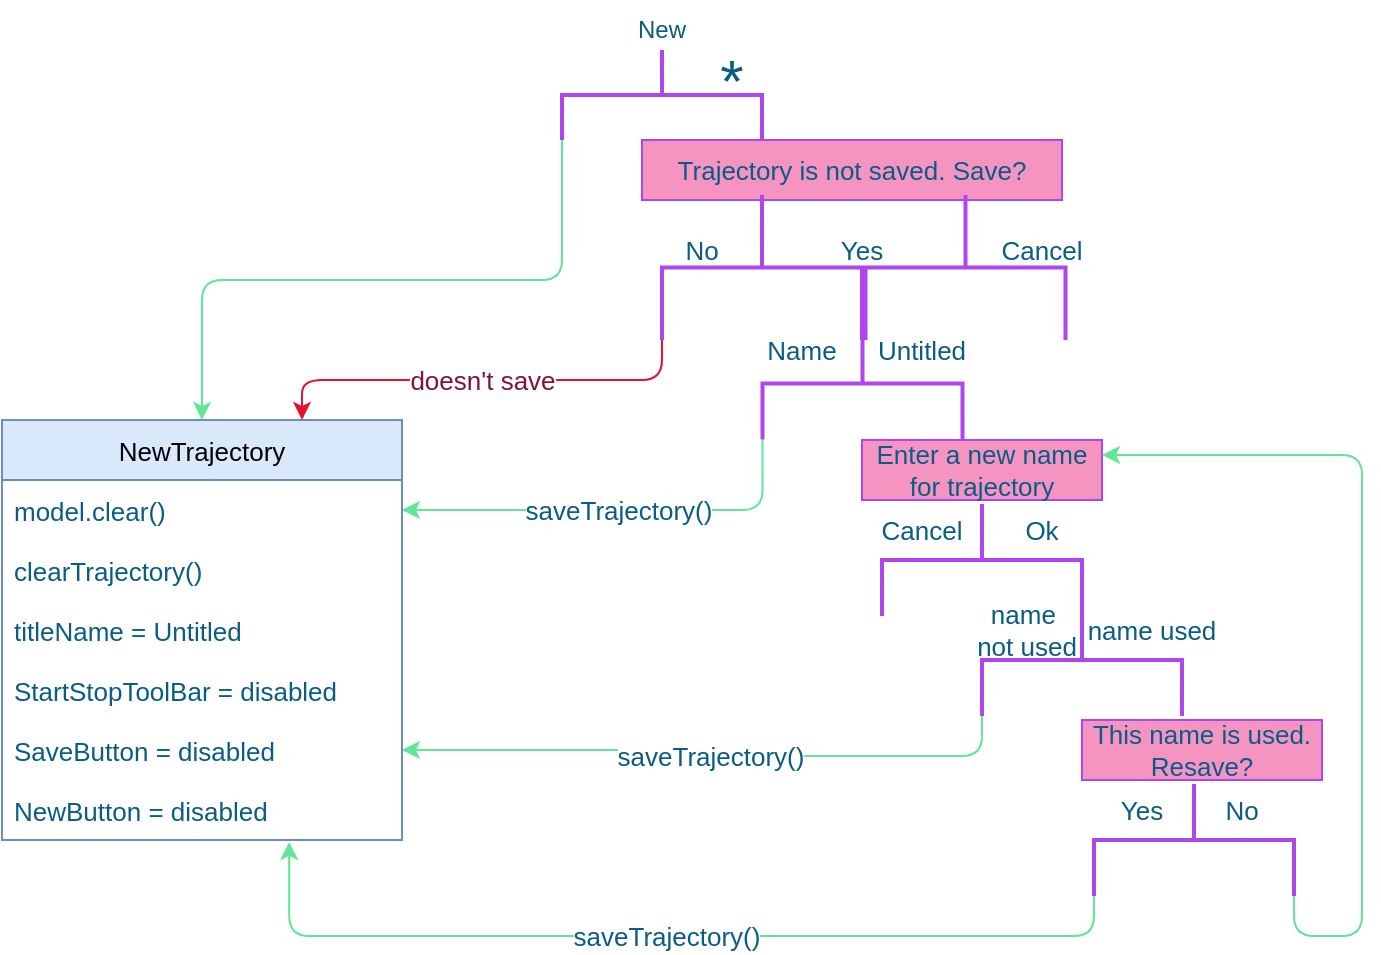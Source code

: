 <mxfile version="16.5.2" type="github">
  <diagram id="J7m8c0r84CtwlsQY7pE0" name="Page-1">
    <mxGraphModel dx="1138" dy="610" grid="1" gridSize="10" guides="1" tooltips="1" connect="1" arrows="1" fold="1" page="1" pageScale="1" pageWidth="827" pageHeight="1169" math="0" shadow="0">
      <root>
        <mxCell id="0" />
        <mxCell id="1" parent="0" />
        <mxCell id="CtK_7Bi6tQCIyEXWH96h-1" value="New" style="text;html=1;strokeColor=none;fillColor=none;align=center;verticalAlign=middle;whiteSpace=wrap;rounded=0;fontColor=#095C86;" vertex="1" parent="1">
          <mxGeometry x="320" y="50" width="60" height="30" as="geometry" />
        </mxCell>
        <mxCell id="CtK_7Bi6tQCIyEXWH96h-38" style="edgeStyle=orthogonalEdgeStyle;curved=0;rounded=1;sketch=0;orthogonalLoop=1;jettySize=auto;html=1;fontSize=13;fontColor=#095C86;strokeColor=#60E696;fillColor=#F694C1;exitX=1;exitY=1;exitDx=0;exitDy=0;exitPerimeter=0;" edge="1" parent="1" source="CtK_7Bi6tQCIyEXWH96h-3" target="CtK_7Bi6tQCIyEXWH96h-24">
          <mxGeometry relative="1" as="geometry" />
        </mxCell>
        <mxCell id="CtK_7Bi6tQCIyEXWH96h-3" value="" style="strokeWidth=2;html=1;shape=mxgraph.flowchart.annotation_2;align=left;labelPosition=right;pointerEvents=1;rotation=90;fillColor=#F694C1;strokeColor=#AF45ED;fontColor=#095C86;" vertex="1" parent="1">
          <mxGeometry x="327.5" y="47.5" width="45" height="100" as="geometry" />
        </mxCell>
        <mxCell id="CtK_7Bi6tQCIyEXWH96h-4" value="*" style="text;html=1;strokeColor=none;fillColor=none;align=center;verticalAlign=middle;whiteSpace=wrap;rounded=0;sketch=0;fontColor=#095C86;fontSize=30;" vertex="1" parent="1">
          <mxGeometry x="370" y="80" width="30" height="20" as="geometry" />
        </mxCell>
        <mxCell id="CtK_7Bi6tQCIyEXWH96h-7" value="Trajectory is not saved. Save?" style="rounded=0;whiteSpace=wrap;html=1;sketch=0;fontSize=13;fontColor=#095C86;strokeColor=#AF45ED;fillColor=#F694C1;" vertex="1" parent="1">
          <mxGeometry x="340" y="120" width="210" height="30" as="geometry" />
        </mxCell>
        <mxCell id="CtK_7Bi6tQCIyEXWH96h-8" value="" style="strokeWidth=2;html=1;shape=mxgraph.flowchart.annotation_2;align=left;labelPosition=right;pointerEvents=1;rotation=90;fillColor=#F694C1;strokeColor=#AF45ED;fontColor=#095C86;" vertex="1" parent="1">
          <mxGeometry x="363.75" y="133.75" width="72.5" height="100" as="geometry" />
        </mxCell>
        <mxCell id="CtK_7Bi6tQCIyEXWH96h-9" value="Yes" style="text;html=1;strokeColor=none;fillColor=none;align=center;verticalAlign=middle;whiteSpace=wrap;rounded=0;sketch=0;fontSize=13;fontColor=#095C86;" vertex="1" parent="1">
          <mxGeometry x="420.25" y="160" width="60" height="30" as="geometry" />
        </mxCell>
        <mxCell id="CtK_7Bi6tQCIyEXWH96h-10" value="No" style="text;html=1;strokeColor=none;fillColor=none;align=center;verticalAlign=middle;whiteSpace=wrap;rounded=0;sketch=0;fontSize=13;fontColor=#095C86;" vertex="1" parent="1">
          <mxGeometry x="340" y="160" width="60" height="30" as="geometry" />
        </mxCell>
        <mxCell id="CtK_7Bi6tQCIyEXWH96h-60" value="saveTrajectory()" style="edgeStyle=orthogonalEdgeStyle;curved=0;rounded=1;sketch=0;orthogonalLoop=1;jettySize=auto;html=1;entryX=1;entryY=0.5;entryDx=0;entryDy=0;fontSize=13;fontColor=#095C86;strokeColor=#60E696;fillColor=#F694C1;exitX=1;exitY=1;exitDx=0;exitDy=0;exitPerimeter=0;" edge="1" parent="1" source="CtK_7Bi6tQCIyEXWH96h-12" target="CtK_7Bi6tQCIyEXWH96h-25">
          <mxGeometry relative="1" as="geometry" />
        </mxCell>
        <mxCell id="CtK_7Bi6tQCIyEXWH96h-12" value="" style="strokeWidth=2;html=1;shape=mxgraph.flowchart.annotation_2;align=left;labelPosition=right;pointerEvents=1;rotation=90;fillColor=#F694C1;strokeColor=#AF45ED;fontColor=#095C86;" vertex="1" parent="1">
          <mxGeometry x="422.25" y="191.75" width="56" height="100" as="geometry" />
        </mxCell>
        <mxCell id="CtK_7Bi6tQCIyEXWH96h-13" value="Untitled" style="text;html=1;strokeColor=none;fillColor=none;align=center;verticalAlign=middle;whiteSpace=wrap;rounded=0;sketch=0;fontSize=13;fontColor=#095C86;" vertex="1" parent="1">
          <mxGeometry x="450" y="210" width="60" height="30" as="geometry" />
        </mxCell>
        <mxCell id="CtK_7Bi6tQCIyEXWH96h-14" value="Name" style="text;html=1;strokeColor=none;fillColor=none;align=center;verticalAlign=middle;whiteSpace=wrap;rounded=0;sketch=0;fontSize=13;fontColor=#095C86;" vertex="1" parent="1">
          <mxGeometry x="390" y="210" width="60" height="30" as="geometry" />
        </mxCell>
        <mxCell id="CtK_7Bi6tQCIyEXWH96h-15" value="Enter a new name for trajectory" style="rounded=0;whiteSpace=wrap;html=1;sketch=0;fontSize=13;fontColor=#095C86;strokeColor=#AF45ED;fillColor=#F694C1;" vertex="1" parent="1">
          <mxGeometry x="450" y="270" width="120" height="30" as="geometry" />
        </mxCell>
        <mxCell id="CtK_7Bi6tQCIyEXWH96h-16" value="" style="strokeWidth=2;html=1;shape=mxgraph.flowchart.annotation_2;align=left;labelPosition=right;pointerEvents=1;rotation=90;fillColor=#F694C1;strokeColor=#AF45ED;fontColor=#095C86;" vertex="1" parent="1">
          <mxGeometry x="482" y="280" width="56" height="100" as="geometry" />
        </mxCell>
        <mxCell id="CtK_7Bi6tQCIyEXWH96h-17" value="Ok" style="text;html=1;strokeColor=none;fillColor=none;align=center;verticalAlign=middle;whiteSpace=wrap;rounded=0;sketch=0;fontSize=13;fontColor=#095C86;" vertex="1" parent="1">
          <mxGeometry x="510" y="300" width="60" height="30" as="geometry" />
        </mxCell>
        <mxCell id="CtK_7Bi6tQCIyEXWH96h-18" value="Cancel" style="text;html=1;strokeColor=none;fillColor=none;align=center;verticalAlign=middle;whiteSpace=wrap;rounded=0;sketch=0;fontSize=13;fontColor=#095C86;" vertex="1" parent="1">
          <mxGeometry x="450" y="300" width="60" height="30" as="geometry" />
        </mxCell>
        <mxCell id="CtK_7Bi6tQCIyEXWH96h-57" value="saveTrajectory()" style="edgeStyle=orthogonalEdgeStyle;curved=0;rounded=1;sketch=0;orthogonalLoop=1;jettySize=auto;html=1;fontSize=13;fontColor=#095C86;strokeColor=#60E696;fillColor=#F694C1;exitX=1;exitY=1;exitDx=0;exitDy=0;exitPerimeter=0;" edge="1" parent="1" source="CtK_7Bi6tQCIyEXWH96h-20" target="CtK_7Bi6tQCIyEXWH96h-35">
          <mxGeometry relative="1" as="geometry">
            <mxPoint x="320.06" y="454.34" as="targetPoint" />
          </mxGeometry>
        </mxCell>
        <mxCell id="CtK_7Bi6tQCIyEXWH96h-20" value="" style="strokeWidth=2;html=1;shape=mxgraph.flowchart.annotation_2;align=left;labelPosition=right;pointerEvents=1;rotation=90;fillColor=#F694C1;strokeColor=#AF45ED;fontColor=#095C86;" vertex="1" parent="1">
          <mxGeometry x="532" y="330" width="56" height="100" as="geometry" />
        </mxCell>
        <mxCell id="CtK_7Bi6tQCIyEXWH96h-21" value="This name is used. Resave?" style="rounded=0;whiteSpace=wrap;html=1;sketch=0;fontSize=13;fontColor=#095C86;strokeColor=#AF45ED;fillColor=#F694C1;" vertex="1" parent="1">
          <mxGeometry x="560" y="410" width="120" height="30" as="geometry" />
        </mxCell>
        <mxCell id="CtK_7Bi6tQCIyEXWH96h-22" value="Yes" style="text;html=1;strokeColor=none;fillColor=none;align=center;verticalAlign=middle;whiteSpace=wrap;rounded=0;sketch=0;fontSize=13;fontColor=#095C86;" vertex="1" parent="1">
          <mxGeometry x="560" y="440" width="60" height="30" as="geometry" />
        </mxCell>
        <mxCell id="CtK_7Bi6tQCIyEXWH96h-24" value="NewTrajectory" style="swimlane;fontStyle=0;childLayout=stackLayout;horizontal=1;startSize=30;horizontalStack=0;resizeParent=1;resizeParentMax=0;resizeLast=0;collapsible=1;marginBottom=0;rounded=0;sketch=0;fontSize=13;strokeColor=#6c8ebf;fillColor=#dae8fc;metaEdit=1;arcSize=15;swimlaneLine=1;glass=0;shadow=0;" vertex="1" parent="1">
          <mxGeometry x="20" y="260" width="200" height="210" as="geometry">
            <mxRectangle x="130" y="133.75" width="120" height="30" as="alternateBounds" />
          </mxGeometry>
        </mxCell>
        <mxCell id="CtK_7Bi6tQCIyEXWH96h-25" value="model.clear()" style="text;strokeColor=none;fillColor=none;align=left;verticalAlign=middle;spacingLeft=4;spacingRight=4;overflow=hidden;points=[[0,0.5],[1,0.5]];portConstraint=eastwest;rotatable=0;rounded=0;sketch=0;fontSize=13;fontColor=#095C86;" vertex="1" parent="CtK_7Bi6tQCIyEXWH96h-24">
          <mxGeometry y="30" width="200" height="30" as="geometry" />
        </mxCell>
        <mxCell id="CtK_7Bi6tQCIyEXWH96h-26" value="clearTrajectory()" style="text;strokeColor=none;fillColor=none;align=left;verticalAlign=middle;spacingLeft=4;spacingRight=4;overflow=hidden;points=[[0,0.5],[1,0.5]];portConstraint=eastwest;rotatable=0;rounded=0;sketch=0;fontSize=13;fontColor=#095C86;" vertex="1" parent="CtK_7Bi6tQCIyEXWH96h-24">
          <mxGeometry y="60" width="200" height="30" as="geometry" />
        </mxCell>
        <mxCell id="CtK_7Bi6tQCIyEXWH96h-34" value="titleName = Untitled" style="text;strokeColor=none;fillColor=none;align=left;verticalAlign=middle;spacingLeft=4;spacingRight=4;overflow=hidden;points=[[0,0.5],[1,0.5]];portConstraint=eastwest;rotatable=0;rounded=0;sketch=0;fontSize=13;fontColor=#095C86;" vertex="1" parent="CtK_7Bi6tQCIyEXWH96h-24">
          <mxGeometry y="90" width="200" height="30" as="geometry" />
        </mxCell>
        <mxCell id="CtK_7Bi6tQCIyEXWH96h-27" value="StartStopToolBar = disabled" style="text;strokeColor=none;fillColor=none;align=left;verticalAlign=middle;spacingLeft=4;spacingRight=4;overflow=hidden;points=[[0,0.5,0,0,0],[1,0.5,0,0,0]];portConstraint=eastwest;rotatable=0;rounded=0;sketch=0;fontSize=13;fontColor=#095C86;" vertex="1" parent="CtK_7Bi6tQCIyEXWH96h-24">
          <mxGeometry y="120" width="200" height="30" as="geometry" />
        </mxCell>
        <mxCell id="CtK_7Bi6tQCIyEXWH96h-35" value="SaveButton = disabled" style="text;strokeColor=none;fillColor=none;align=left;verticalAlign=middle;spacingLeft=4;spacingRight=4;overflow=hidden;points=[[0,0.5],[1,0.5]];portConstraint=eastwest;rotatable=0;rounded=0;sketch=0;fontSize=13;fontColor=#095C86;" vertex="1" parent="CtK_7Bi6tQCIyEXWH96h-24">
          <mxGeometry y="150" width="200" height="30" as="geometry" />
        </mxCell>
        <mxCell id="CtK_7Bi6tQCIyEXWH96h-36" value="NewButton = disabled" style="text;strokeColor=none;fillColor=none;align=left;verticalAlign=middle;spacingLeft=4;spacingRight=4;overflow=hidden;points=[[0,0.5],[1,0.5]];portConstraint=eastwest;rotatable=0;rounded=0;sketch=0;fontSize=13;fontColor=#095C86;" vertex="1" parent="CtK_7Bi6tQCIyEXWH96h-24">
          <mxGeometry y="180" width="200" height="30" as="geometry" />
        </mxCell>
        <mxCell id="CtK_7Bi6tQCIyEXWH96h-23" value="No" style="text;html=1;strokeColor=none;fillColor=none;align=center;verticalAlign=middle;whiteSpace=wrap;rounded=0;sketch=0;fontSize=13;fontColor=#095C86;" vertex="1" parent="1">
          <mxGeometry x="610" y="440" width="60" height="30" as="geometry" />
        </mxCell>
        <mxCell id="CtK_7Bi6tQCIyEXWH96h-40" value="name used" style="text;html=1;strokeColor=none;fillColor=none;align=center;verticalAlign=middle;whiteSpace=wrap;rounded=0;sketch=0;fontSize=13;fontColor=#095C86;" vertex="1" parent="1">
          <mxGeometry x="560" y="350" width="70" height="30" as="geometry" />
        </mxCell>
        <mxCell id="CtK_7Bi6tQCIyEXWH96h-41" value="name&amp;nbsp; not used" style="text;html=1;strokeColor=none;fillColor=none;align=center;verticalAlign=middle;whiteSpace=wrap;rounded=0;sketch=0;fontSize=13;fontColor=#095C86;" vertex="1" parent="1">
          <mxGeometry x="505" y="350" width="55" height="30" as="geometry" />
        </mxCell>
        <mxCell id="CtK_7Bi6tQCIyEXWH96h-63" style="edgeStyle=orthogonalEdgeStyle;curved=0;rounded=1;sketch=0;orthogonalLoop=1;jettySize=auto;html=1;entryX=1;entryY=0.25;entryDx=0;entryDy=0;fontSize=13;fontColor=#095C86;strokeColor=#60E696;fillColor=#F694C1;exitX=1;exitY=0;exitDx=0;exitDy=0;exitPerimeter=0;" edge="1" parent="1" source="CtK_7Bi6tQCIyEXWH96h-42" target="CtK_7Bi6tQCIyEXWH96h-15">
          <mxGeometry relative="1" as="geometry">
            <Array as="points">
              <mxPoint x="666" y="518" />
              <mxPoint x="700" y="518" />
              <mxPoint x="700" y="278" />
            </Array>
          </mxGeometry>
        </mxCell>
        <mxCell id="CtK_7Bi6tQCIyEXWH96h-42" value="" style="strokeWidth=2;html=1;shape=mxgraph.flowchart.annotation_2;align=left;labelPosition=right;pointerEvents=1;rotation=90;fillColor=#F694C1;strokeColor=#AF45ED;fontColor=#095C86;" vertex="1" parent="1">
          <mxGeometry x="588" y="420" width="56" height="100" as="geometry" />
        </mxCell>
        <mxCell id="CtK_7Bi6tQCIyEXWH96h-61" value="doesn&#39;t save" style="edgeStyle=orthogonalEdgeStyle;curved=0;rounded=1;sketch=0;orthogonalLoop=1;jettySize=auto;html=1;fontSize=13;fontColor=#861138;strokeColor=#E6122F;fillColor=#F694C1;exitX=1;exitY=1;exitDx=0;exitDy=0;exitPerimeter=0;entryX=0.75;entryY=0;entryDx=0;entryDy=0;" edge="1" parent="1" source="CtK_7Bi6tQCIyEXWH96h-8" target="CtK_7Bi6tQCIyEXWH96h-24">
          <mxGeometry relative="1" as="geometry">
            <mxPoint x="470" y="368" as="sourcePoint" />
            <mxPoint x="230" y="375" as="targetPoint" />
          </mxGeometry>
        </mxCell>
        <mxCell id="CtK_7Bi6tQCIyEXWH96h-62" value="saveTrajectory()" style="edgeStyle=orthogonalEdgeStyle;curved=0;rounded=1;sketch=0;orthogonalLoop=1;jettySize=auto;html=1;fontSize=13;fontColor=#095C86;strokeColor=#60E696;fillColor=#F694C1;exitX=1;exitY=1;exitDx=0;exitDy=0;exitPerimeter=0;entryX=0.718;entryY=1.033;entryDx=0;entryDy=0;entryPerimeter=0;" edge="1" parent="1" source="CtK_7Bi6tQCIyEXWH96h-42" target="CtK_7Bi6tQCIyEXWH96h-36">
          <mxGeometry relative="1" as="geometry">
            <mxPoint x="520" y="418" as="sourcePoint" />
            <mxPoint x="230" y="435" as="targetPoint" />
          </mxGeometry>
        </mxCell>
        <mxCell id="CtK_7Bi6tQCIyEXWH96h-64" value="" style="strokeWidth=2;html=1;shape=mxgraph.flowchart.annotation_2;align=left;labelPosition=right;pointerEvents=1;rotation=90;fillColor=#F694C1;strokeColor=#AF45ED;fontColor=#095C86;" vertex="1" parent="1">
          <mxGeometry x="465.5" y="133.75" width="72.5" height="100" as="geometry" />
        </mxCell>
        <mxCell id="CtK_7Bi6tQCIyEXWH96h-66" value="Cancel" style="text;html=1;strokeColor=none;fillColor=none;align=center;verticalAlign=middle;whiteSpace=wrap;rounded=0;sketch=0;fontSize=13;fontColor=#095C86;" vertex="1" parent="1">
          <mxGeometry x="510" y="160" width="60" height="30" as="geometry" />
        </mxCell>
      </root>
    </mxGraphModel>
  </diagram>
</mxfile>
